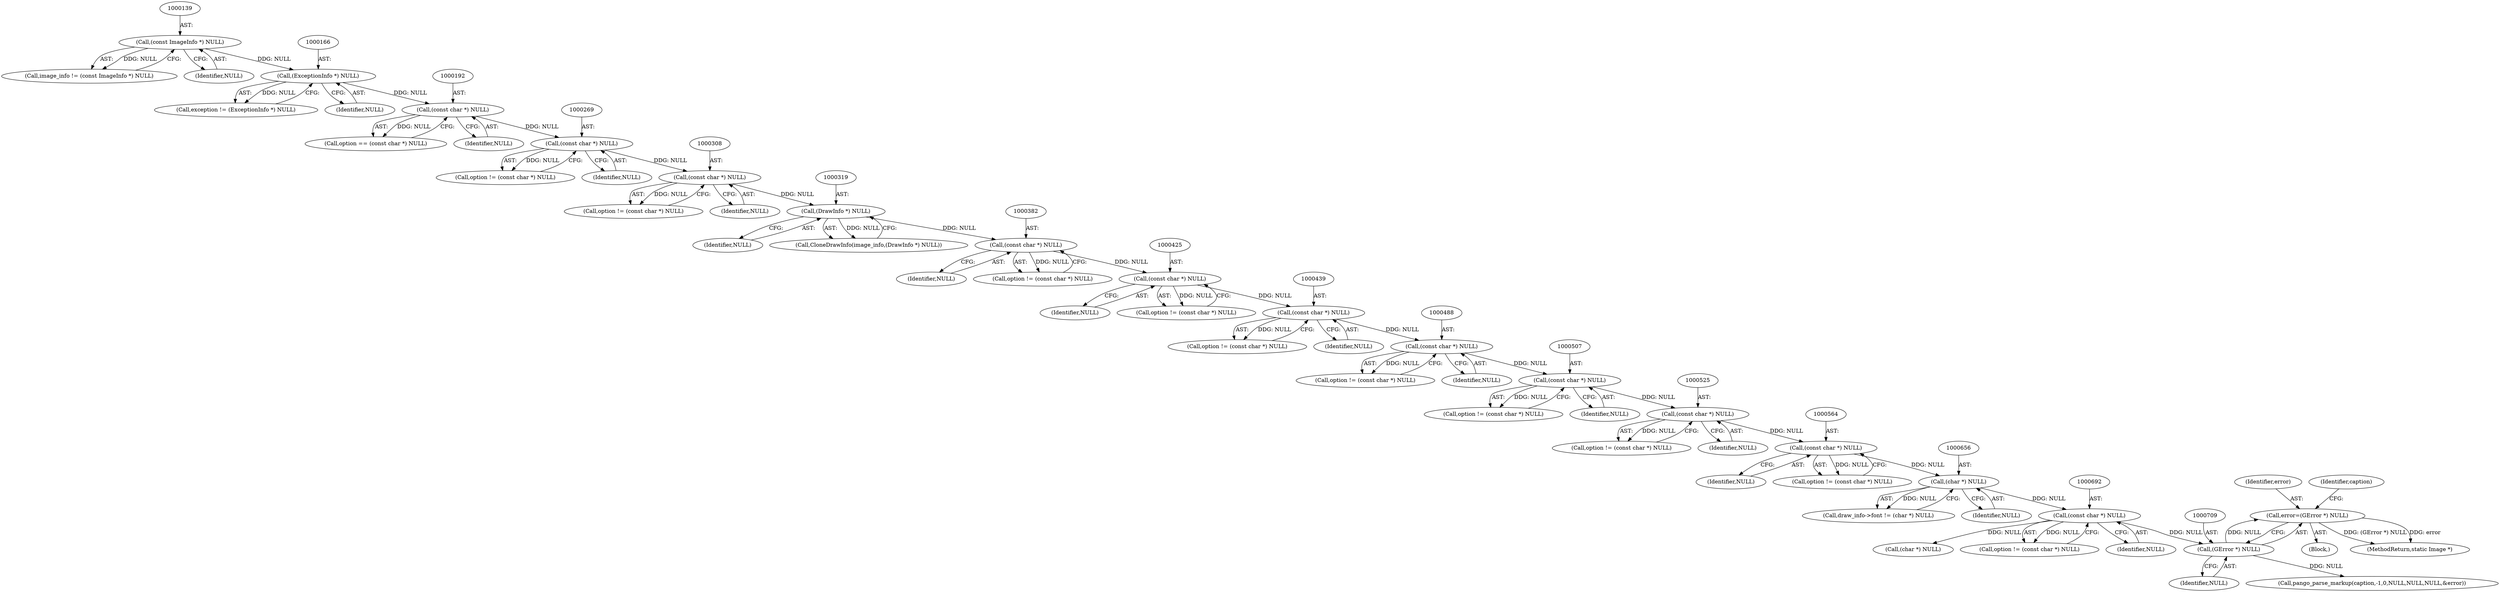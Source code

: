 digraph "0_ImageMagick_f6e9d0d9955e85bdd7540b251cd50d598dacc5e6_42@pointer" {
"1000706" [label="(Call,error=(GError *) NULL)"];
"1000708" [label="(Call,(GError *) NULL)"];
"1000691" [label="(Call,(const char *) NULL)"];
"1000655" [label="(Call,(char *) NULL)"];
"1000563" [label="(Call,(const char *) NULL)"];
"1000524" [label="(Call,(const char *) NULL)"];
"1000506" [label="(Call,(const char *) NULL)"];
"1000487" [label="(Call,(const char *) NULL)"];
"1000438" [label="(Call,(const char *) NULL)"];
"1000424" [label="(Call,(const char *) NULL)"];
"1000381" [label="(Call,(const char *) NULL)"];
"1000318" [label="(Call,(DrawInfo *) NULL)"];
"1000307" [label="(Call,(const char *) NULL)"];
"1000268" [label="(Call,(const char *) NULL)"];
"1000191" [label="(Call,(const char *) NULL)"];
"1000165" [label="(Call,(ExceptionInfo *) NULL)"];
"1000138" [label="(Call,(const ImageInfo *) NULL)"];
"1000320" [label="(Identifier,NULL)"];
"1000189" [label="(Call,option == (const char *) NULL)"];
"1000307" [label="(Call,(const char *) NULL)"];
"1000655" [label="(Call,(char *) NULL)"];
"1000707" [label="(Identifier,error)"];
"1000710" [label="(Identifier,NULL)"];
"1000426" [label="(Identifier,NULL)"];
"1000305" [label="(Call,option != (const char *) NULL)"];
"1000438" [label="(Call,(const char *) NULL)"];
"1000136" [label="(Call,image_info != (const ImageInfo *) NULL)"];
"1000191" [label="(Call,(const char *) NULL)"];
"1000163" [label="(Call,exception != (ExceptionInfo *) NULL)"];
"1000714" [label="(Identifier,caption)"];
"1000266" [label="(Call,option != (const char *) NULL)"];
"1000706" [label="(Call,error=(GError *) NULL)"];
"1000759" [label="(Call,(char *) NULL)"];
"1000565" [label="(Identifier,NULL)"];
"1000383" [label="(Identifier,NULL)"];
"1000524" [label="(Call,(const char *) NULL)"];
"1000561" [label="(Call,option != (const char *) NULL)"];
"1000379" [label="(Call,option != (const char *) NULL)"];
"1000316" [label="(Call,CloneDrawInfo(image_info,(DrawInfo *) NULL))"];
"1000165" [label="(Call,(ExceptionInfo *) NULL)"];
"1000522" [label="(Call,option != (const char *) NULL)"];
"1000436" [label="(Call,option != (const char *) NULL)"];
"1000704" [label="(Block,)"];
"1000440" [label="(Identifier,NULL)"];
"1000713" [label="(Call,pango_parse_markup(caption,-1,0,NULL,NULL,NULL,&error))"];
"1000270" [label="(Identifier,NULL)"];
"1000689" [label="(Call,option != (const char *) NULL)"];
"1000167" [label="(Identifier,NULL)"];
"1000485" [label="(Call,option != (const char *) NULL)"];
"1000140" [label="(Identifier,NULL)"];
"1000691" [label="(Call,(const char *) NULL)"];
"1001213" [label="(MethodReturn,static Image *)"];
"1000506" [label="(Call,(const char *) NULL)"];
"1000489" [label="(Identifier,NULL)"];
"1000422" [label="(Call,option != (const char *) NULL)"];
"1000504" [label="(Call,option != (const char *) NULL)"];
"1000138" [label="(Call,(const ImageInfo *) NULL)"];
"1000563" [label="(Call,(const char *) NULL)"];
"1000708" [label="(Call,(GError *) NULL)"];
"1000318" [label="(Call,(DrawInfo *) NULL)"];
"1000487" [label="(Call,(const char *) NULL)"];
"1000657" [label="(Identifier,NULL)"];
"1000381" [label="(Call,(const char *) NULL)"];
"1000268" [label="(Call,(const char *) NULL)"];
"1000526" [label="(Identifier,NULL)"];
"1000309" [label="(Identifier,NULL)"];
"1000193" [label="(Identifier,NULL)"];
"1000693" [label="(Identifier,NULL)"];
"1000508" [label="(Identifier,NULL)"];
"1000424" [label="(Call,(const char *) NULL)"];
"1000651" [label="(Call,draw_info->font != (char *) NULL)"];
"1000706" -> "1000704"  [label="AST: "];
"1000706" -> "1000708"  [label="CFG: "];
"1000707" -> "1000706"  [label="AST: "];
"1000708" -> "1000706"  [label="AST: "];
"1000714" -> "1000706"  [label="CFG: "];
"1000706" -> "1001213"  [label="DDG: (GError *) NULL"];
"1000706" -> "1001213"  [label="DDG: error"];
"1000708" -> "1000706"  [label="DDG: NULL"];
"1000708" -> "1000710"  [label="CFG: "];
"1000709" -> "1000708"  [label="AST: "];
"1000710" -> "1000708"  [label="AST: "];
"1000691" -> "1000708"  [label="DDG: NULL"];
"1000708" -> "1000713"  [label="DDG: NULL"];
"1000691" -> "1000689"  [label="AST: "];
"1000691" -> "1000693"  [label="CFG: "];
"1000692" -> "1000691"  [label="AST: "];
"1000693" -> "1000691"  [label="AST: "];
"1000689" -> "1000691"  [label="CFG: "];
"1000691" -> "1000689"  [label="DDG: NULL"];
"1000655" -> "1000691"  [label="DDG: NULL"];
"1000691" -> "1000759"  [label="DDG: NULL"];
"1000655" -> "1000651"  [label="AST: "];
"1000655" -> "1000657"  [label="CFG: "];
"1000656" -> "1000655"  [label="AST: "];
"1000657" -> "1000655"  [label="AST: "];
"1000651" -> "1000655"  [label="CFG: "];
"1000655" -> "1000651"  [label="DDG: NULL"];
"1000563" -> "1000655"  [label="DDG: NULL"];
"1000563" -> "1000561"  [label="AST: "];
"1000563" -> "1000565"  [label="CFG: "];
"1000564" -> "1000563"  [label="AST: "];
"1000565" -> "1000563"  [label="AST: "];
"1000561" -> "1000563"  [label="CFG: "];
"1000563" -> "1000561"  [label="DDG: NULL"];
"1000524" -> "1000563"  [label="DDG: NULL"];
"1000524" -> "1000522"  [label="AST: "];
"1000524" -> "1000526"  [label="CFG: "];
"1000525" -> "1000524"  [label="AST: "];
"1000526" -> "1000524"  [label="AST: "];
"1000522" -> "1000524"  [label="CFG: "];
"1000524" -> "1000522"  [label="DDG: NULL"];
"1000506" -> "1000524"  [label="DDG: NULL"];
"1000506" -> "1000504"  [label="AST: "];
"1000506" -> "1000508"  [label="CFG: "];
"1000507" -> "1000506"  [label="AST: "];
"1000508" -> "1000506"  [label="AST: "];
"1000504" -> "1000506"  [label="CFG: "];
"1000506" -> "1000504"  [label="DDG: NULL"];
"1000487" -> "1000506"  [label="DDG: NULL"];
"1000487" -> "1000485"  [label="AST: "];
"1000487" -> "1000489"  [label="CFG: "];
"1000488" -> "1000487"  [label="AST: "];
"1000489" -> "1000487"  [label="AST: "];
"1000485" -> "1000487"  [label="CFG: "];
"1000487" -> "1000485"  [label="DDG: NULL"];
"1000438" -> "1000487"  [label="DDG: NULL"];
"1000438" -> "1000436"  [label="AST: "];
"1000438" -> "1000440"  [label="CFG: "];
"1000439" -> "1000438"  [label="AST: "];
"1000440" -> "1000438"  [label="AST: "];
"1000436" -> "1000438"  [label="CFG: "];
"1000438" -> "1000436"  [label="DDG: NULL"];
"1000424" -> "1000438"  [label="DDG: NULL"];
"1000424" -> "1000422"  [label="AST: "];
"1000424" -> "1000426"  [label="CFG: "];
"1000425" -> "1000424"  [label="AST: "];
"1000426" -> "1000424"  [label="AST: "];
"1000422" -> "1000424"  [label="CFG: "];
"1000424" -> "1000422"  [label="DDG: NULL"];
"1000381" -> "1000424"  [label="DDG: NULL"];
"1000381" -> "1000379"  [label="AST: "];
"1000381" -> "1000383"  [label="CFG: "];
"1000382" -> "1000381"  [label="AST: "];
"1000383" -> "1000381"  [label="AST: "];
"1000379" -> "1000381"  [label="CFG: "];
"1000381" -> "1000379"  [label="DDG: NULL"];
"1000318" -> "1000381"  [label="DDG: NULL"];
"1000318" -> "1000316"  [label="AST: "];
"1000318" -> "1000320"  [label="CFG: "];
"1000319" -> "1000318"  [label="AST: "];
"1000320" -> "1000318"  [label="AST: "];
"1000316" -> "1000318"  [label="CFG: "];
"1000318" -> "1000316"  [label="DDG: NULL"];
"1000307" -> "1000318"  [label="DDG: NULL"];
"1000307" -> "1000305"  [label="AST: "];
"1000307" -> "1000309"  [label="CFG: "];
"1000308" -> "1000307"  [label="AST: "];
"1000309" -> "1000307"  [label="AST: "];
"1000305" -> "1000307"  [label="CFG: "];
"1000307" -> "1000305"  [label="DDG: NULL"];
"1000268" -> "1000307"  [label="DDG: NULL"];
"1000268" -> "1000266"  [label="AST: "];
"1000268" -> "1000270"  [label="CFG: "];
"1000269" -> "1000268"  [label="AST: "];
"1000270" -> "1000268"  [label="AST: "];
"1000266" -> "1000268"  [label="CFG: "];
"1000268" -> "1000266"  [label="DDG: NULL"];
"1000191" -> "1000268"  [label="DDG: NULL"];
"1000191" -> "1000189"  [label="AST: "];
"1000191" -> "1000193"  [label="CFG: "];
"1000192" -> "1000191"  [label="AST: "];
"1000193" -> "1000191"  [label="AST: "];
"1000189" -> "1000191"  [label="CFG: "];
"1000191" -> "1000189"  [label="DDG: NULL"];
"1000165" -> "1000191"  [label="DDG: NULL"];
"1000165" -> "1000163"  [label="AST: "];
"1000165" -> "1000167"  [label="CFG: "];
"1000166" -> "1000165"  [label="AST: "];
"1000167" -> "1000165"  [label="AST: "];
"1000163" -> "1000165"  [label="CFG: "];
"1000165" -> "1000163"  [label="DDG: NULL"];
"1000138" -> "1000165"  [label="DDG: NULL"];
"1000138" -> "1000136"  [label="AST: "];
"1000138" -> "1000140"  [label="CFG: "];
"1000139" -> "1000138"  [label="AST: "];
"1000140" -> "1000138"  [label="AST: "];
"1000136" -> "1000138"  [label="CFG: "];
"1000138" -> "1000136"  [label="DDG: NULL"];
}

